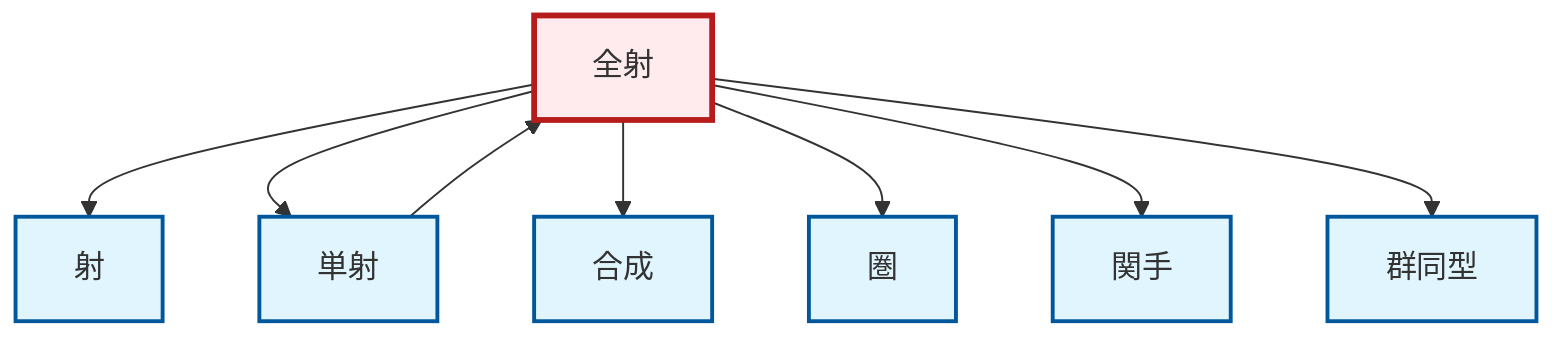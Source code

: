 graph TD
    classDef definition fill:#e1f5fe,stroke:#01579b,stroke-width:2px
    classDef theorem fill:#f3e5f5,stroke:#4a148c,stroke-width:2px
    classDef axiom fill:#fff3e0,stroke:#e65100,stroke-width:2px
    classDef example fill:#e8f5e9,stroke:#1b5e20,stroke-width:2px
    classDef current fill:#ffebee,stroke:#b71c1c,stroke-width:3px
    def-composition["合成"]:::definition
    def-isomorphism["群同型"]:::definition
    def-morphism["射"]:::definition
    def-category["圏"]:::definition
    def-epimorphism["全射"]:::definition
    def-monomorphism["単射"]:::definition
    def-functor["関手"]:::definition
    def-epimorphism --> def-morphism
    def-epimorphism --> def-monomorphism
    def-epimorphism --> def-composition
    def-monomorphism --> def-epimorphism
    def-epimorphism --> def-category
    def-epimorphism --> def-functor
    def-epimorphism --> def-isomorphism
    class def-epimorphism current